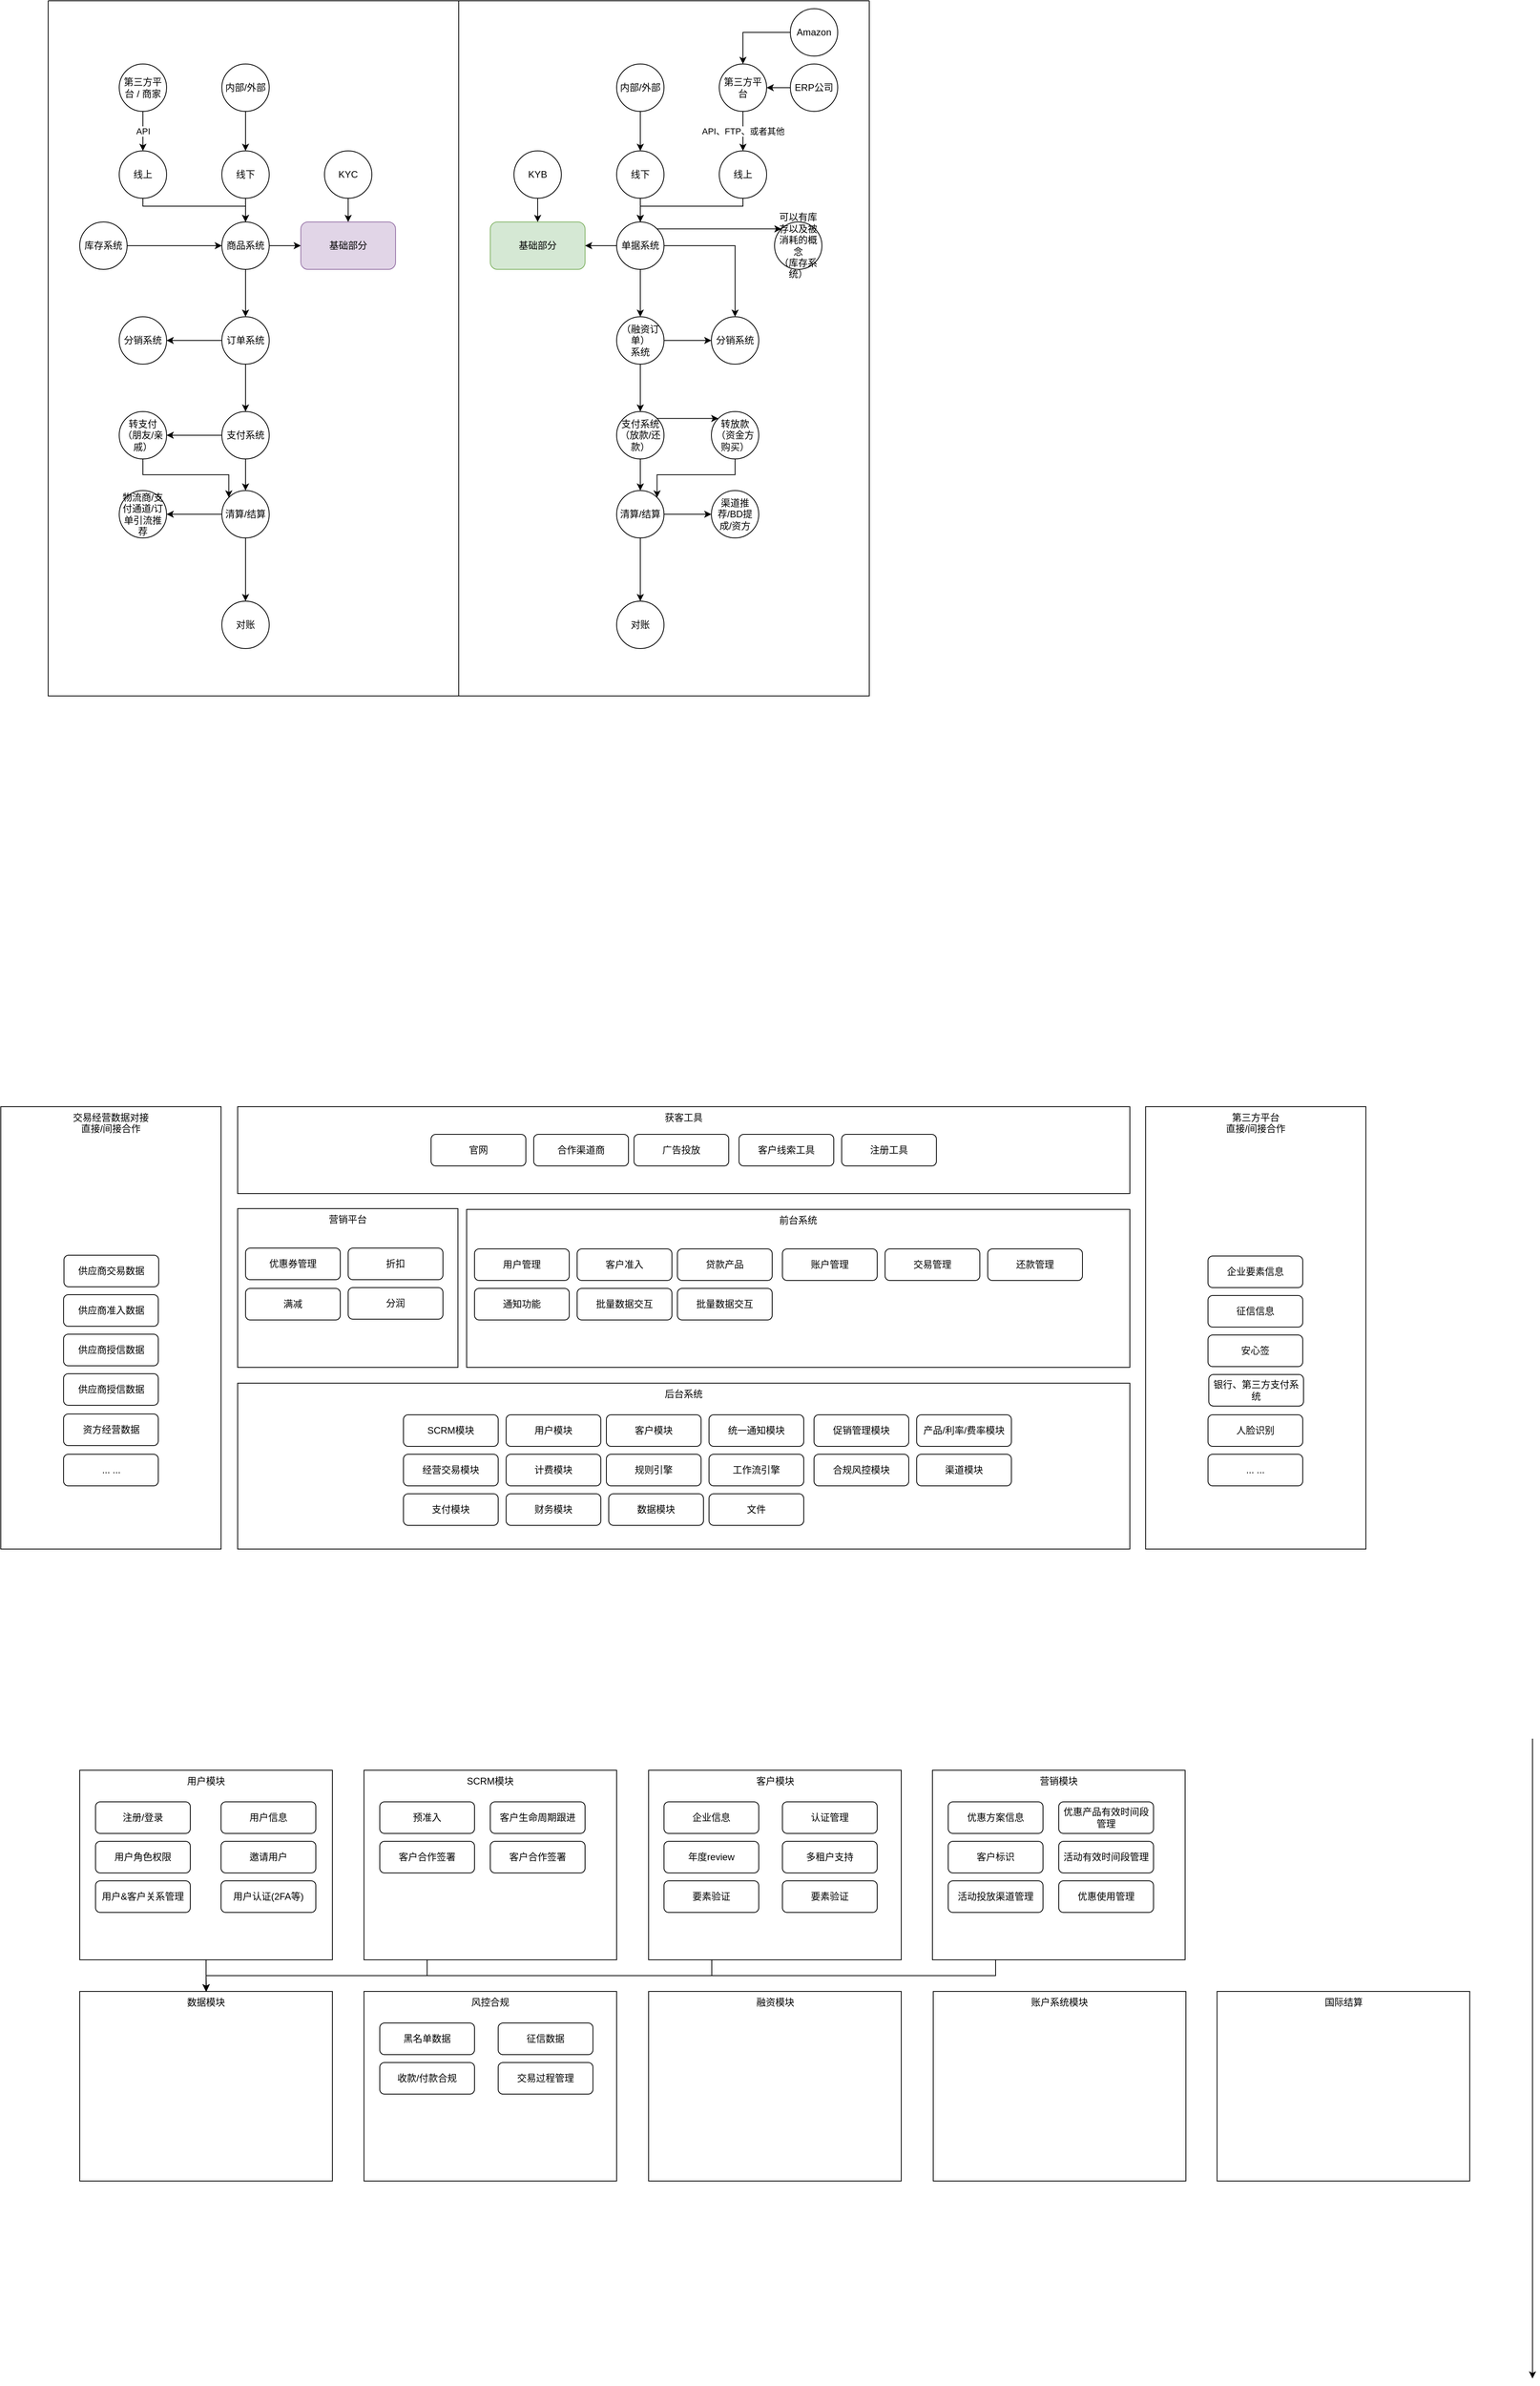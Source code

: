<mxfile version="21.6.2" type="github">
  <diagram name="第 1 页" id="DsP0ySoP5KuVm8gyESEJ">
    <mxGraphModel dx="2154" dy="939" grid="1" gridSize="10" guides="1" tooltips="1" connect="1" arrows="1" fold="1" page="1" pageScale="1" pageWidth="827" pageHeight="1169" math="0" shadow="0">
      <root>
        <mxCell id="0" />
        <mxCell id="1" parent="0" />
        <mxCell id="JTM_hWVtwOP50AUBhIqX-2" value="" style="swimlane;startSize=0;" parent="1" vertex="1">
          <mxGeometry x="160" y="80" width="520" height="880" as="geometry" />
        </mxCell>
        <mxCell id="JTM_hWVtwOP50AUBhIqX-4" value="基础部分" style="rounded=1;whiteSpace=wrap;html=1;fillColor=#e1d5e7;strokeColor=#9673a6;" parent="JTM_hWVtwOP50AUBhIqX-2" vertex="1">
          <mxGeometry x="320" y="280" width="120" height="60" as="geometry" />
        </mxCell>
        <mxCell id="dblVW6kIsXTNqUXVf4vE-62" style="edgeStyle=orthogonalEdgeStyle;rounded=0;orthogonalLoop=1;jettySize=auto;html=1;exitX=0.5;exitY=1;exitDx=0;exitDy=0;entryX=0.5;entryY=0;entryDx=0;entryDy=0;" parent="JTM_hWVtwOP50AUBhIqX-2" source="dblVW6kIsXTNqUXVf4vE-32" target="JTM_hWVtwOP50AUBhIqX-4" edge="1">
          <mxGeometry relative="1" as="geometry" />
        </mxCell>
        <mxCell id="dblVW6kIsXTNqUXVf4vE-32" value="KYC" style="ellipse;whiteSpace=wrap;html=1;aspect=fixed;" parent="JTM_hWVtwOP50AUBhIqX-2" vertex="1">
          <mxGeometry x="350" y="190" width="60" height="60" as="geometry" />
        </mxCell>
        <mxCell id="dblVW6kIsXTNqUXVf4vE-42" style="edgeStyle=orthogonalEdgeStyle;rounded=0;orthogonalLoop=1;jettySize=auto;html=1;exitX=0.5;exitY=1;exitDx=0;exitDy=0;entryX=0.5;entryY=0;entryDx=0;entryDy=0;" parent="JTM_hWVtwOP50AUBhIqX-2" source="dblVW6kIsXTNqUXVf4vE-33" target="dblVW6kIsXTNqUXVf4vE-41" edge="1">
          <mxGeometry relative="1" as="geometry" />
        </mxCell>
        <mxCell id="dblVW6kIsXTNqUXVf4vE-33" value="线下" style="ellipse;whiteSpace=wrap;html=1;aspect=fixed;" parent="JTM_hWVtwOP50AUBhIqX-2" vertex="1">
          <mxGeometry x="220" y="190" width="60" height="60" as="geometry" />
        </mxCell>
        <mxCell id="dblVW6kIsXTNqUXVf4vE-43" style="edgeStyle=orthogonalEdgeStyle;rounded=0;orthogonalLoop=1;jettySize=auto;html=1;exitX=0.5;exitY=1;exitDx=0;exitDy=0;entryX=0.5;entryY=0;entryDx=0;entryDy=0;" parent="JTM_hWVtwOP50AUBhIqX-2" source="dblVW6kIsXTNqUXVf4vE-34" target="dblVW6kIsXTNqUXVf4vE-41" edge="1">
          <mxGeometry relative="1" as="geometry">
            <Array as="points">
              <mxPoint x="120" y="260" />
              <mxPoint x="250" y="260" />
            </Array>
          </mxGeometry>
        </mxCell>
        <mxCell id="dblVW6kIsXTNqUXVf4vE-34" value="线上" style="ellipse;whiteSpace=wrap;html=1;aspect=fixed;" parent="JTM_hWVtwOP50AUBhIqX-2" vertex="1">
          <mxGeometry x="90" y="190" width="60" height="60" as="geometry" />
        </mxCell>
        <mxCell id="dblVW6kIsXTNqUXVf4vE-36" style="edgeStyle=orthogonalEdgeStyle;rounded=0;orthogonalLoop=1;jettySize=auto;html=1;exitX=0.5;exitY=1;exitDx=0;exitDy=0;entryX=0.5;entryY=0;entryDx=0;entryDy=0;" parent="JTM_hWVtwOP50AUBhIqX-2" source="dblVW6kIsXTNqUXVf4vE-35" target="dblVW6kIsXTNqUXVf4vE-33" edge="1">
          <mxGeometry relative="1" as="geometry" />
        </mxCell>
        <mxCell id="dblVW6kIsXTNqUXVf4vE-35" value="内部/外部" style="ellipse;whiteSpace=wrap;html=1;aspect=fixed;" parent="JTM_hWVtwOP50AUBhIqX-2" vertex="1">
          <mxGeometry x="220" y="80" width="60" height="60" as="geometry" />
        </mxCell>
        <mxCell id="dblVW6kIsXTNqUXVf4vE-40" value="API" style="edgeStyle=orthogonalEdgeStyle;rounded=0;orthogonalLoop=1;jettySize=auto;html=1;exitX=0.5;exitY=1;exitDx=0;exitDy=0;entryX=0.5;entryY=0;entryDx=0;entryDy=0;" parent="JTM_hWVtwOP50AUBhIqX-2" source="dblVW6kIsXTNqUXVf4vE-39" target="dblVW6kIsXTNqUXVf4vE-34" edge="1">
          <mxGeometry relative="1" as="geometry" />
        </mxCell>
        <mxCell id="dblVW6kIsXTNqUXVf4vE-39" value="第三方平台 / 商家" style="ellipse;whiteSpace=wrap;html=1;aspect=fixed;" parent="JTM_hWVtwOP50AUBhIqX-2" vertex="1">
          <mxGeometry x="90" y="80" width="60" height="60" as="geometry" />
        </mxCell>
        <mxCell id="dblVW6kIsXTNqUXVf4vE-45" style="edgeStyle=orthogonalEdgeStyle;rounded=0;orthogonalLoop=1;jettySize=auto;html=1;exitX=1;exitY=0.5;exitDx=0;exitDy=0;entryX=0;entryY=0.5;entryDx=0;entryDy=0;" parent="JTM_hWVtwOP50AUBhIqX-2" source="dblVW6kIsXTNqUXVf4vE-41" target="JTM_hWVtwOP50AUBhIqX-4" edge="1">
          <mxGeometry relative="1" as="geometry" />
        </mxCell>
        <mxCell id="dblVW6kIsXTNqUXVf4vE-46" style="edgeStyle=orthogonalEdgeStyle;rounded=0;orthogonalLoop=1;jettySize=auto;html=1;exitX=0.5;exitY=1;exitDx=0;exitDy=0;" parent="JTM_hWVtwOP50AUBhIqX-2" source="dblVW6kIsXTNqUXVf4vE-41" target="dblVW6kIsXTNqUXVf4vE-44" edge="1">
          <mxGeometry relative="1" as="geometry" />
        </mxCell>
        <mxCell id="dblVW6kIsXTNqUXVf4vE-41" value="商品系统" style="ellipse;whiteSpace=wrap;html=1;aspect=fixed;" parent="JTM_hWVtwOP50AUBhIqX-2" vertex="1">
          <mxGeometry x="220" y="280" width="60" height="60" as="geometry" />
        </mxCell>
        <mxCell id="dblVW6kIsXTNqUXVf4vE-50" style="edgeStyle=orthogonalEdgeStyle;rounded=0;orthogonalLoop=1;jettySize=auto;html=1;exitX=0;exitY=0.5;exitDx=0;exitDy=0;entryX=1;entryY=0.5;entryDx=0;entryDy=0;" parent="JTM_hWVtwOP50AUBhIqX-2" source="dblVW6kIsXTNqUXVf4vE-44" target="dblVW6kIsXTNqUXVf4vE-47" edge="1">
          <mxGeometry relative="1" as="geometry" />
        </mxCell>
        <mxCell id="dblVW6kIsXTNqUXVf4vE-54" style="edgeStyle=orthogonalEdgeStyle;rounded=0;orthogonalLoop=1;jettySize=auto;html=1;exitX=0.5;exitY=1;exitDx=0;exitDy=0;entryX=0.5;entryY=0;entryDx=0;entryDy=0;" parent="JTM_hWVtwOP50AUBhIqX-2" source="dblVW6kIsXTNqUXVf4vE-44" target="dblVW6kIsXTNqUXVf4vE-51" edge="1">
          <mxGeometry relative="1" as="geometry" />
        </mxCell>
        <mxCell id="dblVW6kIsXTNqUXVf4vE-44" value="订单系统" style="ellipse;whiteSpace=wrap;html=1;aspect=fixed;" parent="JTM_hWVtwOP50AUBhIqX-2" vertex="1">
          <mxGeometry x="220" y="400" width="60" height="60" as="geometry" />
        </mxCell>
        <mxCell id="dblVW6kIsXTNqUXVf4vE-47" value="分销系统" style="ellipse;whiteSpace=wrap;html=1;aspect=fixed;" parent="JTM_hWVtwOP50AUBhIqX-2" vertex="1">
          <mxGeometry x="90" y="400" width="60" height="60" as="geometry" />
        </mxCell>
        <mxCell id="dblVW6kIsXTNqUXVf4vE-49" style="edgeStyle=orthogonalEdgeStyle;rounded=0;orthogonalLoop=1;jettySize=auto;html=1;exitX=1;exitY=0.5;exitDx=0;exitDy=0;entryX=0;entryY=0.5;entryDx=0;entryDy=0;" parent="JTM_hWVtwOP50AUBhIqX-2" source="dblVW6kIsXTNqUXVf4vE-48" target="dblVW6kIsXTNqUXVf4vE-41" edge="1">
          <mxGeometry relative="1" as="geometry" />
        </mxCell>
        <mxCell id="dblVW6kIsXTNqUXVf4vE-48" value="库存系统" style="ellipse;whiteSpace=wrap;html=1;aspect=fixed;" parent="JTM_hWVtwOP50AUBhIqX-2" vertex="1">
          <mxGeometry x="40" y="280" width="60" height="60" as="geometry" />
        </mxCell>
        <mxCell id="dblVW6kIsXTNqUXVf4vE-53" style="edgeStyle=orthogonalEdgeStyle;rounded=0;orthogonalLoop=1;jettySize=auto;html=1;exitX=0;exitY=0.5;exitDx=0;exitDy=0;entryX=1;entryY=0.5;entryDx=0;entryDy=0;" parent="JTM_hWVtwOP50AUBhIqX-2" source="dblVW6kIsXTNqUXVf4vE-51" target="dblVW6kIsXTNqUXVf4vE-52" edge="1">
          <mxGeometry relative="1" as="geometry" />
        </mxCell>
        <mxCell id="dblVW6kIsXTNqUXVf4vE-57" style="edgeStyle=orthogonalEdgeStyle;rounded=0;orthogonalLoop=1;jettySize=auto;html=1;exitX=0.5;exitY=1;exitDx=0;exitDy=0;" parent="JTM_hWVtwOP50AUBhIqX-2" source="dblVW6kIsXTNqUXVf4vE-51" target="dblVW6kIsXTNqUXVf4vE-55" edge="1">
          <mxGeometry relative="1" as="geometry" />
        </mxCell>
        <mxCell id="dblVW6kIsXTNqUXVf4vE-51" value="支付系统" style="ellipse;whiteSpace=wrap;html=1;aspect=fixed;" parent="JTM_hWVtwOP50AUBhIqX-2" vertex="1">
          <mxGeometry x="220" y="520" width="60" height="60" as="geometry" />
        </mxCell>
        <mxCell id="dblVW6kIsXTNqUXVf4vE-61" style="edgeStyle=orthogonalEdgeStyle;rounded=0;orthogonalLoop=1;jettySize=auto;html=1;exitX=0.5;exitY=1;exitDx=0;exitDy=0;entryX=0;entryY=0;entryDx=0;entryDy=0;" parent="JTM_hWVtwOP50AUBhIqX-2" source="dblVW6kIsXTNqUXVf4vE-52" target="dblVW6kIsXTNqUXVf4vE-55" edge="1">
          <mxGeometry relative="1" as="geometry" />
        </mxCell>
        <mxCell id="dblVW6kIsXTNqUXVf4vE-52" value="转支付（朋友/亲戚）" style="ellipse;whiteSpace=wrap;html=1;aspect=fixed;" parent="JTM_hWVtwOP50AUBhIqX-2" vertex="1">
          <mxGeometry x="90" y="520" width="60" height="60" as="geometry" />
        </mxCell>
        <mxCell id="dblVW6kIsXTNqUXVf4vE-58" style="edgeStyle=orthogonalEdgeStyle;rounded=0;orthogonalLoop=1;jettySize=auto;html=1;exitX=0.5;exitY=1;exitDx=0;exitDy=0;entryX=0.5;entryY=0;entryDx=0;entryDy=0;" parent="JTM_hWVtwOP50AUBhIqX-2" source="dblVW6kIsXTNqUXVf4vE-55" target="dblVW6kIsXTNqUXVf4vE-56" edge="1">
          <mxGeometry relative="1" as="geometry" />
        </mxCell>
        <mxCell id="dblVW6kIsXTNqUXVf4vE-60" style="edgeStyle=orthogonalEdgeStyle;rounded=0;orthogonalLoop=1;jettySize=auto;html=1;exitX=0;exitY=0.5;exitDx=0;exitDy=0;entryX=1;entryY=0.5;entryDx=0;entryDy=0;" parent="JTM_hWVtwOP50AUBhIqX-2" source="dblVW6kIsXTNqUXVf4vE-55" target="dblVW6kIsXTNqUXVf4vE-59" edge="1">
          <mxGeometry relative="1" as="geometry" />
        </mxCell>
        <mxCell id="dblVW6kIsXTNqUXVf4vE-55" value="清算/结算" style="ellipse;whiteSpace=wrap;html=1;aspect=fixed;" parent="JTM_hWVtwOP50AUBhIqX-2" vertex="1">
          <mxGeometry x="220" y="620" width="60" height="60" as="geometry" />
        </mxCell>
        <mxCell id="dblVW6kIsXTNqUXVf4vE-56" value="对账" style="ellipse;whiteSpace=wrap;html=1;aspect=fixed;" parent="JTM_hWVtwOP50AUBhIqX-2" vertex="1">
          <mxGeometry x="220" y="760" width="60" height="60" as="geometry" />
        </mxCell>
        <mxCell id="dblVW6kIsXTNqUXVf4vE-59" value="物流商/支付通道/订单引流推荐" style="ellipse;whiteSpace=wrap;html=1;aspect=fixed;" parent="JTM_hWVtwOP50AUBhIqX-2" vertex="1">
          <mxGeometry x="90" y="620" width="60" height="60" as="geometry" />
        </mxCell>
        <mxCell id="JTM_hWVtwOP50AUBhIqX-3" value="" style="swimlane;startSize=0;" parent="1" vertex="1">
          <mxGeometry x="680" y="80" width="520" height="880" as="geometry" />
        </mxCell>
        <mxCell id="JTM_hWVtwOP50AUBhIqX-5" value="基础部分" style="rounded=1;whiteSpace=wrap;html=1;fillColor=#d5e8d4;strokeColor=#82b366;" parent="JTM_hWVtwOP50AUBhIqX-3" vertex="1">
          <mxGeometry x="40" y="280" width="120" height="60" as="geometry" />
        </mxCell>
        <mxCell id="dblVW6kIsXTNqUXVf4vE-14" style="edgeStyle=orthogonalEdgeStyle;rounded=0;orthogonalLoop=1;jettySize=auto;html=1;exitX=0.5;exitY=1;exitDx=0;exitDy=0;entryX=0.5;entryY=0;entryDx=0;entryDy=0;" parent="JTM_hWVtwOP50AUBhIqX-3" source="JTM_hWVtwOP50AUBhIqX-7" target="JTM_hWVtwOP50AUBhIqX-8" edge="1">
          <mxGeometry relative="1" as="geometry" />
        </mxCell>
        <mxCell id="dblVW6kIsXTNqUXVf4vE-16" style="edgeStyle=orthogonalEdgeStyle;rounded=0;orthogonalLoop=1;jettySize=auto;html=1;exitX=1;exitY=0.5;exitDx=0;exitDy=0;entryX=0.5;entryY=0;entryDx=0;entryDy=0;" parent="JTM_hWVtwOP50AUBhIqX-3" source="JTM_hWVtwOP50AUBhIqX-7" target="dblVW6kIsXTNqUXVf4vE-15" edge="1">
          <mxGeometry relative="1" as="geometry" />
        </mxCell>
        <mxCell id="dblVW6kIsXTNqUXVf4vE-19" style="edgeStyle=orthogonalEdgeStyle;rounded=0;orthogonalLoop=1;jettySize=auto;html=1;exitX=1;exitY=0;exitDx=0;exitDy=0;entryX=0;entryY=0;entryDx=0;entryDy=0;" parent="JTM_hWVtwOP50AUBhIqX-3" source="JTM_hWVtwOP50AUBhIqX-7" target="dblVW6kIsXTNqUXVf4vE-18" edge="1">
          <mxGeometry relative="1" as="geometry" />
        </mxCell>
        <mxCell id="dblVW6kIsXTNqUXVf4vE-38" style="edgeStyle=orthogonalEdgeStyle;rounded=0;orthogonalLoop=1;jettySize=auto;html=1;exitX=0;exitY=0.5;exitDx=0;exitDy=0;entryX=1;entryY=0.5;entryDx=0;entryDy=0;" parent="JTM_hWVtwOP50AUBhIqX-3" source="JTM_hWVtwOP50AUBhIqX-7" target="JTM_hWVtwOP50AUBhIqX-5" edge="1">
          <mxGeometry relative="1" as="geometry" />
        </mxCell>
        <mxCell id="JTM_hWVtwOP50AUBhIqX-7" value="单据系统" style="ellipse;whiteSpace=wrap;html=1;aspect=fixed;" parent="JTM_hWVtwOP50AUBhIqX-3" vertex="1">
          <mxGeometry x="200" y="280" width="60" height="60" as="geometry" />
        </mxCell>
        <mxCell id="dblVW6kIsXTNqUXVf4vE-17" style="edgeStyle=orthogonalEdgeStyle;rounded=0;orthogonalLoop=1;jettySize=auto;html=1;exitX=1;exitY=0.5;exitDx=0;exitDy=0;entryX=0;entryY=0.5;entryDx=0;entryDy=0;" parent="JTM_hWVtwOP50AUBhIqX-3" source="JTM_hWVtwOP50AUBhIqX-8" target="dblVW6kIsXTNqUXVf4vE-15" edge="1">
          <mxGeometry relative="1" as="geometry" />
        </mxCell>
        <mxCell id="dblVW6kIsXTNqUXVf4vE-23" style="edgeStyle=orthogonalEdgeStyle;rounded=0;orthogonalLoop=1;jettySize=auto;html=1;exitX=0.5;exitY=1;exitDx=0;exitDy=0;" parent="JTM_hWVtwOP50AUBhIqX-3" source="JTM_hWVtwOP50AUBhIqX-8" target="dblVW6kIsXTNqUXVf4vE-21" edge="1">
          <mxGeometry relative="1" as="geometry" />
        </mxCell>
        <mxCell id="JTM_hWVtwOP50AUBhIqX-8" value="（融资订单）&lt;br&gt;系统" style="ellipse;whiteSpace=wrap;html=1;aspect=fixed;" parent="JTM_hWVtwOP50AUBhIqX-3" vertex="1">
          <mxGeometry x="200" y="400" width="60" height="60" as="geometry" />
        </mxCell>
        <mxCell id="dblVW6kIsXTNqUXVf4vE-5" style="edgeStyle=orthogonalEdgeStyle;rounded=0;orthogonalLoop=1;jettySize=auto;html=1;exitX=0.5;exitY=1;exitDx=0;exitDy=0;entryX=0.5;entryY=0;entryDx=0;entryDy=0;" parent="JTM_hWVtwOP50AUBhIqX-3" source="dblVW6kIsXTNqUXVf4vE-1" target="JTM_hWVtwOP50AUBhIqX-7" edge="1">
          <mxGeometry relative="1" as="geometry" />
        </mxCell>
        <mxCell id="dblVW6kIsXTNqUXVf4vE-1" value="线下" style="ellipse;whiteSpace=wrap;html=1;aspect=fixed;" parent="JTM_hWVtwOP50AUBhIqX-3" vertex="1">
          <mxGeometry x="200" y="190" width="60" height="60" as="geometry" />
        </mxCell>
        <mxCell id="dblVW6kIsXTNqUXVf4vE-4" style="edgeStyle=orthogonalEdgeStyle;rounded=0;orthogonalLoop=1;jettySize=auto;html=1;exitX=0.5;exitY=1;exitDx=0;exitDy=0;" parent="JTM_hWVtwOP50AUBhIqX-3" source="dblVW6kIsXTNqUXVf4vE-2" target="dblVW6kIsXTNqUXVf4vE-1" edge="1">
          <mxGeometry relative="1" as="geometry" />
        </mxCell>
        <mxCell id="dblVW6kIsXTNqUXVf4vE-2" value="内部/外部" style="ellipse;whiteSpace=wrap;html=1;aspect=fixed;" parent="JTM_hWVtwOP50AUBhIqX-3" vertex="1">
          <mxGeometry x="200" y="80" width="60" height="60" as="geometry" />
        </mxCell>
        <mxCell id="dblVW6kIsXTNqUXVf4vE-6" style="edgeStyle=orthogonalEdgeStyle;rounded=0;orthogonalLoop=1;jettySize=auto;html=1;exitX=0.5;exitY=1;exitDx=0;exitDy=0;entryX=0.5;entryY=0;entryDx=0;entryDy=0;" parent="JTM_hWVtwOP50AUBhIqX-3" source="dblVW6kIsXTNqUXVf4vE-3" target="JTM_hWVtwOP50AUBhIqX-7" edge="1">
          <mxGeometry relative="1" as="geometry">
            <Array as="points">
              <mxPoint x="360" y="260" />
              <mxPoint x="230" y="260" />
            </Array>
          </mxGeometry>
        </mxCell>
        <mxCell id="dblVW6kIsXTNqUXVf4vE-3" value="线上" style="ellipse;whiteSpace=wrap;html=1;aspect=fixed;" parent="JTM_hWVtwOP50AUBhIqX-3" vertex="1">
          <mxGeometry x="330" y="190" width="60" height="60" as="geometry" />
        </mxCell>
        <mxCell id="dblVW6kIsXTNqUXVf4vE-8" value="API、FTP、或者其他" style="edgeStyle=orthogonalEdgeStyle;rounded=0;orthogonalLoop=1;jettySize=auto;html=1;exitX=0.5;exitY=1;exitDx=0;exitDy=0;entryX=0.5;entryY=0;entryDx=0;entryDy=0;" parent="JTM_hWVtwOP50AUBhIqX-3" source="dblVW6kIsXTNqUXVf4vE-7" target="dblVW6kIsXTNqUXVf4vE-3" edge="1">
          <mxGeometry relative="1" as="geometry" />
        </mxCell>
        <mxCell id="dblVW6kIsXTNqUXVf4vE-7" value="第三方平台" style="ellipse;whiteSpace=wrap;html=1;aspect=fixed;" parent="JTM_hWVtwOP50AUBhIqX-3" vertex="1">
          <mxGeometry x="330" y="80" width="60" height="60" as="geometry" />
        </mxCell>
        <mxCell id="dblVW6kIsXTNqUXVf4vE-11" style="edgeStyle=orthogonalEdgeStyle;rounded=0;orthogonalLoop=1;jettySize=auto;html=1;exitX=0;exitY=0.5;exitDx=0;exitDy=0;" parent="JTM_hWVtwOP50AUBhIqX-3" source="dblVW6kIsXTNqUXVf4vE-9" target="dblVW6kIsXTNqUXVf4vE-7" edge="1">
          <mxGeometry relative="1" as="geometry" />
        </mxCell>
        <mxCell id="dblVW6kIsXTNqUXVf4vE-9" value="Amazon" style="ellipse;whiteSpace=wrap;html=1;aspect=fixed;" parent="JTM_hWVtwOP50AUBhIqX-3" vertex="1">
          <mxGeometry x="420" y="10" width="60" height="60" as="geometry" />
        </mxCell>
        <mxCell id="dblVW6kIsXTNqUXVf4vE-12" style="edgeStyle=orthogonalEdgeStyle;rounded=0;orthogonalLoop=1;jettySize=auto;html=1;exitX=0;exitY=0.5;exitDx=0;exitDy=0;entryX=1;entryY=0.5;entryDx=0;entryDy=0;" parent="JTM_hWVtwOP50AUBhIqX-3" source="dblVW6kIsXTNqUXVf4vE-10" target="dblVW6kIsXTNqUXVf4vE-7" edge="1">
          <mxGeometry relative="1" as="geometry" />
        </mxCell>
        <mxCell id="dblVW6kIsXTNqUXVf4vE-10" value="ERP公司" style="ellipse;whiteSpace=wrap;html=1;aspect=fixed;" parent="JTM_hWVtwOP50AUBhIqX-3" vertex="1">
          <mxGeometry x="420" y="80" width="60" height="60" as="geometry" />
        </mxCell>
        <mxCell id="dblVW6kIsXTNqUXVf4vE-15" value="分销系统" style="ellipse;whiteSpace=wrap;html=1;aspect=fixed;" parent="JTM_hWVtwOP50AUBhIqX-3" vertex="1">
          <mxGeometry x="320" y="400" width="60" height="60" as="geometry" />
        </mxCell>
        <mxCell id="dblVW6kIsXTNqUXVf4vE-18" value="可以有库存以及被消耗的概念&lt;br&gt;（库存系统）" style="ellipse;whiteSpace=wrap;html=1;aspect=fixed;" parent="JTM_hWVtwOP50AUBhIqX-3" vertex="1">
          <mxGeometry x="400" y="280" width="60" height="60" as="geometry" />
        </mxCell>
        <mxCell id="dblVW6kIsXTNqUXVf4vE-37" style="edgeStyle=orthogonalEdgeStyle;rounded=0;orthogonalLoop=1;jettySize=auto;html=1;exitX=0.5;exitY=1;exitDx=0;exitDy=0;entryX=0.5;entryY=0;entryDx=0;entryDy=0;" parent="JTM_hWVtwOP50AUBhIqX-3" source="dblVW6kIsXTNqUXVf4vE-20" target="JTM_hWVtwOP50AUBhIqX-5" edge="1">
          <mxGeometry relative="1" as="geometry" />
        </mxCell>
        <mxCell id="dblVW6kIsXTNqUXVf4vE-20" value="KYB" style="ellipse;whiteSpace=wrap;html=1;aspect=fixed;" parent="JTM_hWVtwOP50AUBhIqX-3" vertex="1">
          <mxGeometry x="70" y="190" width="60" height="60" as="geometry" />
        </mxCell>
        <mxCell id="dblVW6kIsXTNqUXVf4vE-25" style="edgeStyle=orthogonalEdgeStyle;rounded=0;orthogonalLoop=1;jettySize=auto;html=1;exitX=0.5;exitY=1;exitDx=0;exitDy=0;" parent="JTM_hWVtwOP50AUBhIqX-3" source="dblVW6kIsXTNqUXVf4vE-21" target="dblVW6kIsXTNqUXVf4vE-24" edge="1">
          <mxGeometry relative="1" as="geometry" />
        </mxCell>
        <mxCell id="dblVW6kIsXTNqUXVf4vE-30" style="edgeStyle=orthogonalEdgeStyle;rounded=0;orthogonalLoop=1;jettySize=auto;html=1;exitX=1;exitY=0;exitDx=0;exitDy=0;entryX=0;entryY=0;entryDx=0;entryDy=0;" parent="JTM_hWVtwOP50AUBhIqX-3" source="dblVW6kIsXTNqUXVf4vE-21" target="dblVW6kIsXTNqUXVf4vE-22" edge="1">
          <mxGeometry relative="1" as="geometry" />
        </mxCell>
        <mxCell id="dblVW6kIsXTNqUXVf4vE-21" value="支付系统（放款/还款）" style="ellipse;whiteSpace=wrap;html=1;aspect=fixed;" parent="JTM_hWVtwOP50AUBhIqX-3" vertex="1">
          <mxGeometry x="200" y="520" width="60" height="60" as="geometry" />
        </mxCell>
        <mxCell id="dblVW6kIsXTNqUXVf4vE-31" style="edgeStyle=orthogonalEdgeStyle;rounded=0;orthogonalLoop=1;jettySize=auto;html=1;exitX=0.5;exitY=1;exitDx=0;exitDy=0;entryX=1;entryY=0;entryDx=0;entryDy=0;" parent="JTM_hWVtwOP50AUBhIqX-3" source="dblVW6kIsXTNqUXVf4vE-22" target="dblVW6kIsXTNqUXVf4vE-24" edge="1">
          <mxGeometry relative="1" as="geometry" />
        </mxCell>
        <mxCell id="dblVW6kIsXTNqUXVf4vE-22" value="转放款&lt;br&gt;（资金方购买）" style="ellipse;whiteSpace=wrap;html=1;aspect=fixed;" parent="JTM_hWVtwOP50AUBhIqX-3" vertex="1">
          <mxGeometry x="320" y="520" width="60" height="60" as="geometry" />
        </mxCell>
        <mxCell id="dblVW6kIsXTNqUXVf4vE-27" style="edgeStyle=orthogonalEdgeStyle;rounded=0;orthogonalLoop=1;jettySize=auto;html=1;exitX=1;exitY=0.5;exitDx=0;exitDy=0;entryX=0;entryY=0.5;entryDx=0;entryDy=0;" parent="JTM_hWVtwOP50AUBhIqX-3" source="dblVW6kIsXTNqUXVf4vE-24" target="dblVW6kIsXTNqUXVf4vE-26" edge="1">
          <mxGeometry relative="1" as="geometry" />
        </mxCell>
        <mxCell id="dblVW6kIsXTNqUXVf4vE-24" value="清算/结算" style="ellipse;whiteSpace=wrap;html=1;aspect=fixed;" parent="JTM_hWVtwOP50AUBhIqX-3" vertex="1">
          <mxGeometry x="200" y="620" width="60" height="60" as="geometry" />
        </mxCell>
        <mxCell id="dblVW6kIsXTNqUXVf4vE-26" value="渠道推荐/BD提成/资方" style="ellipse;whiteSpace=wrap;html=1;aspect=fixed;" parent="JTM_hWVtwOP50AUBhIqX-3" vertex="1">
          <mxGeometry x="320" y="620" width="60" height="60" as="geometry" />
        </mxCell>
        <mxCell id="dblVW6kIsXTNqUXVf4vE-28" value="对账" style="ellipse;whiteSpace=wrap;html=1;aspect=fixed;" parent="JTM_hWVtwOP50AUBhIqX-3" vertex="1">
          <mxGeometry x="200" y="760" width="60" height="60" as="geometry" />
        </mxCell>
        <mxCell id="dblVW6kIsXTNqUXVf4vE-29" style="edgeStyle=orthogonalEdgeStyle;rounded=0;orthogonalLoop=1;jettySize=auto;html=1;exitX=0.5;exitY=1;exitDx=0;exitDy=0;" parent="JTM_hWVtwOP50AUBhIqX-3" source="dblVW6kIsXTNqUXVf4vE-24" target="dblVW6kIsXTNqUXVf4vE-28" edge="1">
          <mxGeometry relative="1" as="geometry" />
        </mxCell>
        <mxCell id="Zc82YdljWbSj6C0rq8SS-1" value="前台系统" style="rounded=0;whiteSpace=wrap;html=1;horizontal=1;verticalAlign=top;" vertex="1" parent="1">
          <mxGeometry x="690" y="1610" width="840" height="200" as="geometry" />
        </mxCell>
        <mxCell id="Zc82YdljWbSj6C0rq8SS-3" value="后台系统" style="rounded=0;whiteSpace=wrap;html=1;verticalAlign=top;" vertex="1" parent="1">
          <mxGeometry x="400" y="1830" width="1130" height="210" as="geometry" />
        </mxCell>
        <mxCell id="Zc82YdljWbSj6C0rq8SS-4" value="第三方平台&lt;br&gt;直接/间接合作" style="rounded=0;whiteSpace=wrap;html=1;verticalAlign=top;" vertex="1" parent="1">
          <mxGeometry x="1550" y="1480" width="279" height="560" as="geometry" />
        </mxCell>
        <mxCell id="Zc82YdljWbSj6C0rq8SS-15" value="贷款产品" style="rounded=1;whiteSpace=wrap;html=1;" vertex="1" parent="1">
          <mxGeometry x="957" y="1660" width="120" height="40" as="geometry" />
        </mxCell>
        <mxCell id="Zc82YdljWbSj6C0rq8SS-16" value="账户管理" style="rounded=1;whiteSpace=wrap;html=1;" vertex="1" parent="1">
          <mxGeometry x="1090" y="1660" width="120" height="40" as="geometry" />
        </mxCell>
        <mxCell id="Zc82YdljWbSj6C0rq8SS-17" value="客户准入" style="rounded=1;whiteSpace=wrap;html=1;" vertex="1" parent="1">
          <mxGeometry x="830" y="1660" width="120" height="40" as="geometry" />
        </mxCell>
        <mxCell id="Zc82YdljWbSj6C0rq8SS-18" value="通知功能" style="rounded=1;whiteSpace=wrap;html=1;" vertex="1" parent="1">
          <mxGeometry x="700" y="1710" width="120" height="40" as="geometry" />
        </mxCell>
        <mxCell id="Zc82YdljWbSj6C0rq8SS-19" value="还款管理" style="rounded=1;whiteSpace=wrap;html=1;" vertex="1" parent="1">
          <mxGeometry x="1350" y="1660" width="120" height="40" as="geometry" />
        </mxCell>
        <mxCell id="Zc82YdljWbSj6C0rq8SS-20" value="企业要素信息" style="rounded=1;whiteSpace=wrap;html=1;" vertex="1" parent="1">
          <mxGeometry x="1629" y="1669" width="120" height="40" as="geometry" />
        </mxCell>
        <mxCell id="Zc82YdljWbSj6C0rq8SS-21" value="征信信息" style="rounded=1;whiteSpace=wrap;html=1;" vertex="1" parent="1">
          <mxGeometry x="1629" y="1719" width="120" height="40" as="geometry" />
        </mxCell>
        <mxCell id="Zc82YdljWbSj6C0rq8SS-24" value="安心签" style="rounded=1;whiteSpace=wrap;html=1;" vertex="1" parent="1">
          <mxGeometry x="1629" y="1769" width="120" height="40" as="geometry" />
        </mxCell>
        <mxCell id="Zc82YdljWbSj6C0rq8SS-25" value="银行、第三方支付系统" style="rounded=1;whiteSpace=wrap;html=1;" vertex="1" parent="1">
          <mxGeometry x="1630" y="1819" width="120" height="40" as="geometry" />
        </mxCell>
        <mxCell id="Zc82YdljWbSj6C0rq8SS-26" value="交易管理" style="rounded=1;whiteSpace=wrap;html=1;" vertex="1" parent="1">
          <mxGeometry x="1220" y="1660" width="120" height="40" as="geometry" />
        </mxCell>
        <mxCell id="Zc82YdljWbSj6C0rq8SS-28" value="用户管理" style="rounded=1;whiteSpace=wrap;html=1;" vertex="1" parent="1">
          <mxGeometry x="700" y="1660" width="120" height="40" as="geometry" />
        </mxCell>
        <mxCell id="Zc82YdljWbSj6C0rq8SS-29" value="批量数据交互" style="rounded=1;whiteSpace=wrap;html=1;" vertex="1" parent="1">
          <mxGeometry x="830" y="1710" width="120" height="40" as="geometry" />
        </mxCell>
        <mxCell id="Zc82YdljWbSj6C0rq8SS-30" value="批量数据交互" style="rounded=1;whiteSpace=wrap;html=1;" vertex="1" parent="1">
          <mxGeometry x="957" y="1710" width="120" height="40" as="geometry" />
        </mxCell>
        <mxCell id="Zc82YdljWbSj6C0rq8SS-31" value="营销平台" style="rounded=0;whiteSpace=wrap;html=1;verticalAlign=top;" vertex="1" parent="1">
          <mxGeometry x="400" y="1609" width="279" height="201" as="geometry" />
        </mxCell>
        <mxCell id="Zc82YdljWbSj6C0rq8SS-33" value="统一通知模块" style="rounded=1;whiteSpace=wrap;html=1;" vertex="1" parent="1">
          <mxGeometry x="997" y="1870" width="120" height="40" as="geometry" />
        </mxCell>
        <mxCell id="Zc82YdljWbSj6C0rq8SS-34" value="经营交易模块" style="rounded=1;whiteSpace=wrap;html=1;" vertex="1" parent="1">
          <mxGeometry x="610" y="1920" width="120" height="40" as="geometry" />
        </mxCell>
        <mxCell id="Zc82YdljWbSj6C0rq8SS-35" value="客户模块" style="rounded=1;whiteSpace=wrap;html=1;" vertex="1" parent="1">
          <mxGeometry x="867" y="1870" width="120" height="40" as="geometry" />
        </mxCell>
        <mxCell id="Zc82YdljWbSj6C0rq8SS-36" value="规则引擎" style="rounded=1;whiteSpace=wrap;html=1;" vertex="1" parent="1">
          <mxGeometry x="867" y="1920" width="120" height="40" as="geometry" />
        </mxCell>
        <mxCell id="Zc82YdljWbSj6C0rq8SS-37" value="计费模块" style="rounded=1;whiteSpace=wrap;html=1;" vertex="1" parent="1">
          <mxGeometry x="740" y="1920" width="120" height="40" as="geometry" />
        </mxCell>
        <mxCell id="Zc82YdljWbSj6C0rq8SS-38" value="产品/利率/费率模块" style="rounded=1;whiteSpace=wrap;html=1;" vertex="1" parent="1">
          <mxGeometry x="1260" y="1870" width="120" height="40" as="geometry" />
        </mxCell>
        <mxCell id="Zc82YdljWbSj6C0rq8SS-39" value="用户模块" style="rounded=1;whiteSpace=wrap;html=1;" vertex="1" parent="1">
          <mxGeometry x="740" y="1870" width="120" height="40" as="geometry" />
        </mxCell>
        <mxCell id="Zc82YdljWbSj6C0rq8SS-40" value="工作流引擎" style="rounded=1;whiteSpace=wrap;html=1;" vertex="1" parent="1">
          <mxGeometry x="997" y="1920" width="120" height="40" as="geometry" />
        </mxCell>
        <mxCell id="Zc82YdljWbSj6C0rq8SS-41" value="合规风控模块" style="rounded=1;whiteSpace=wrap;html=1;" vertex="1" parent="1">
          <mxGeometry x="1130" y="1920" width="120" height="40" as="geometry" />
        </mxCell>
        <mxCell id="Zc82YdljWbSj6C0rq8SS-42" value="促销管理模块" style="rounded=1;whiteSpace=wrap;html=1;" vertex="1" parent="1">
          <mxGeometry x="1130" y="1870" width="120" height="40" as="geometry" />
        </mxCell>
        <mxCell id="Zc82YdljWbSj6C0rq8SS-43" value="渠道模块" style="rounded=1;whiteSpace=wrap;html=1;" vertex="1" parent="1">
          <mxGeometry x="1260" y="1920" width="120" height="40" as="geometry" />
        </mxCell>
        <mxCell id="Zc82YdljWbSj6C0rq8SS-44" value="财务模块" style="rounded=1;whiteSpace=wrap;html=1;" vertex="1" parent="1">
          <mxGeometry x="740" y="1970" width="120" height="40" as="geometry" />
        </mxCell>
        <mxCell id="Zc82YdljWbSj6C0rq8SS-45" value="支付模块" style="rounded=1;whiteSpace=wrap;html=1;" vertex="1" parent="1">
          <mxGeometry x="610" y="1970" width="120" height="40" as="geometry" />
        </mxCell>
        <mxCell id="Zc82YdljWbSj6C0rq8SS-47" value="优惠券管理" style="rounded=1;whiteSpace=wrap;html=1;" vertex="1" parent="1">
          <mxGeometry x="410" y="1659" width="120" height="40" as="geometry" />
        </mxCell>
        <mxCell id="Zc82YdljWbSj6C0rq8SS-48" value="获客工具" style="rounded=0;whiteSpace=wrap;html=1;horizontal=1;verticalAlign=top;" vertex="1" parent="1">
          <mxGeometry x="400" y="1480" width="1130" height="110" as="geometry" />
        </mxCell>
        <mxCell id="Zc82YdljWbSj6C0rq8SS-49" value="广告投放" style="rounded=1;whiteSpace=wrap;html=1;" vertex="1" parent="1">
          <mxGeometry x="902" y="1515" width="120" height="40" as="geometry" />
        </mxCell>
        <mxCell id="Zc82YdljWbSj6C0rq8SS-50" value="客户线索工具" style="rounded=1;whiteSpace=wrap;html=1;" vertex="1" parent="1">
          <mxGeometry x="1035" y="1515" width="120" height="40" as="geometry" />
        </mxCell>
        <mxCell id="Zc82YdljWbSj6C0rq8SS-51" value="合作渠道商" style="rounded=1;whiteSpace=wrap;html=1;" vertex="1" parent="1">
          <mxGeometry x="775" y="1515" width="120" height="40" as="geometry" />
        </mxCell>
        <mxCell id="Zc82YdljWbSj6C0rq8SS-55" value="官网" style="rounded=1;whiteSpace=wrap;html=1;" vertex="1" parent="1">
          <mxGeometry x="645" y="1515" width="120" height="40" as="geometry" />
        </mxCell>
        <mxCell id="Zc82YdljWbSj6C0rq8SS-58" value="注册工具" style="rounded=1;whiteSpace=wrap;html=1;" vertex="1" parent="1">
          <mxGeometry x="1165" y="1515" width="120" height="40" as="geometry" />
        </mxCell>
        <mxCell id="Zc82YdljWbSj6C0rq8SS-59" value="SCRM模块" style="rounded=1;whiteSpace=wrap;html=1;" vertex="1" parent="1">
          <mxGeometry x="610" y="1870" width="120" height="40" as="geometry" />
        </mxCell>
        <mxCell id="Zc82YdljWbSj6C0rq8SS-60" value="折扣" style="rounded=1;whiteSpace=wrap;html=1;" vertex="1" parent="1">
          <mxGeometry x="540" y="1659" width="120" height="40" as="geometry" />
        </mxCell>
        <mxCell id="Zc82YdljWbSj6C0rq8SS-61" value="满减" style="rounded=1;whiteSpace=wrap;html=1;" vertex="1" parent="1">
          <mxGeometry x="410" y="1710" width="120" height="40" as="geometry" />
        </mxCell>
        <mxCell id="Zc82YdljWbSj6C0rq8SS-68" value="数据模块" style="rounded=1;whiteSpace=wrap;html=1;" vertex="1" parent="1">
          <mxGeometry x="870" y="1970" width="120" height="40" as="geometry" />
        </mxCell>
        <mxCell id="Zc82YdljWbSj6C0rq8SS-69" value="分润" style="rounded=1;whiteSpace=wrap;html=1;" vertex="1" parent="1">
          <mxGeometry x="540" y="1709" width="120" height="40" as="geometry" />
        </mxCell>
        <mxCell id="Zc82YdljWbSj6C0rq8SS-70" value="人脸识别" style="rounded=1;whiteSpace=wrap;html=1;" vertex="1" parent="1">
          <mxGeometry x="1629" y="1870" width="120" height="40" as="geometry" />
        </mxCell>
        <mxCell id="Zc82YdljWbSj6C0rq8SS-71" value="... ..." style="rounded=1;whiteSpace=wrap;html=1;" vertex="1" parent="1">
          <mxGeometry x="1629" y="1920" width="120" height="40" as="geometry" />
        </mxCell>
        <mxCell id="Zc82YdljWbSj6C0rq8SS-72" value="文件" style="rounded=1;whiteSpace=wrap;html=1;" vertex="1" parent="1">
          <mxGeometry x="997" y="1970" width="120" height="40" as="geometry" />
        </mxCell>
        <mxCell id="Zc82YdljWbSj6C0rq8SS-73" value="交易经营数据对接&lt;br&gt;直接/间接合作" style="rounded=0;whiteSpace=wrap;html=1;verticalAlign=top;" vertex="1" parent="1">
          <mxGeometry x="100" y="1480" width="279" height="560" as="geometry" />
        </mxCell>
        <mxCell id="Zc82YdljWbSj6C0rq8SS-74" value="供应商交易数据" style="rounded=1;whiteSpace=wrap;html=1;" vertex="1" parent="1">
          <mxGeometry x="180" y="1668" width="120" height="40" as="geometry" />
        </mxCell>
        <mxCell id="Zc82YdljWbSj6C0rq8SS-75" value="供应商准入数据" style="rounded=1;whiteSpace=wrap;html=1;" vertex="1" parent="1">
          <mxGeometry x="179.5" y="1718" width="120" height="40" as="geometry" />
        </mxCell>
        <mxCell id="Zc82YdljWbSj6C0rq8SS-76" value="供应商授信数据" style="rounded=1;whiteSpace=wrap;html=1;" vertex="1" parent="1">
          <mxGeometry x="179.5" y="1768" width="120" height="40" as="geometry" />
        </mxCell>
        <mxCell id="Zc82YdljWbSj6C0rq8SS-77" value="供应商授信数据" style="rounded=1;whiteSpace=wrap;html=1;" vertex="1" parent="1">
          <mxGeometry x="179.5" y="1818" width="120" height="40" as="geometry" />
        </mxCell>
        <mxCell id="Zc82YdljWbSj6C0rq8SS-78" value="资方经营数据" style="rounded=1;whiteSpace=wrap;html=1;" vertex="1" parent="1">
          <mxGeometry x="179.5" y="1869" width="120" height="40" as="geometry" />
        </mxCell>
        <mxCell id="Zc82YdljWbSj6C0rq8SS-80" value="... ..." style="rounded=1;whiteSpace=wrap;html=1;" vertex="1" parent="1">
          <mxGeometry x="179.5" y="1920" width="120" height="40" as="geometry" />
        </mxCell>
        <mxCell id="Zc82YdljWbSj6C0rq8SS-81" value="数据模块" style="rounded=0;whiteSpace=wrap;html=1;verticalAlign=top;" vertex="1" parent="1">
          <mxGeometry x="200" y="2600" width="320" height="240" as="geometry" />
        </mxCell>
        <mxCell id="Zc82YdljWbSj6C0rq8SS-82" value="融资模块" style="rounded=0;whiteSpace=wrap;html=1;verticalAlign=top;" vertex="1" parent="1">
          <mxGeometry x="920.5" y="2600" width="320" height="240" as="geometry" />
        </mxCell>
        <mxCell id="Zc82YdljWbSj6C0rq8SS-83" value="账户系统模块" style="rounded=0;whiteSpace=wrap;html=1;verticalAlign=top;" vertex="1" parent="1">
          <mxGeometry x="1281" y="2600" width="320" height="240" as="geometry" />
        </mxCell>
        <mxCell id="Zc82YdljWbSj6C0rq8SS-84" value="国际结算" style="rounded=0;whiteSpace=wrap;html=1;verticalAlign=top;" vertex="1" parent="1">
          <mxGeometry x="1640.5" y="2600" width="320" height="240" as="geometry" />
        </mxCell>
        <mxCell id="Zc82YdljWbSj6C0rq8SS-124" style="edgeStyle=orthogonalEdgeStyle;rounded=0;orthogonalLoop=1;jettySize=auto;html=1;exitX=0.5;exitY=1;exitDx=0;exitDy=0;" edge="1" parent="1" source="Zc82YdljWbSj6C0rq8SS-86">
          <mxGeometry relative="1" as="geometry">
            <mxPoint x="360.444" y="2600" as="targetPoint" />
          </mxGeometry>
        </mxCell>
        <mxCell id="Zc82YdljWbSj6C0rq8SS-86" value="用户模块" style="rounded=0;whiteSpace=wrap;html=1;verticalAlign=top;" vertex="1" parent="1">
          <mxGeometry x="200" y="2320" width="320" height="240" as="geometry" />
        </mxCell>
        <mxCell id="Zc82YdljWbSj6C0rq8SS-122" style="edgeStyle=orthogonalEdgeStyle;rounded=0;orthogonalLoop=1;jettySize=auto;html=1;exitX=0.25;exitY=1;exitDx=0;exitDy=0;" edge="1" parent="1" source="Zc82YdljWbSj6C0rq8SS-87" target="Zc82YdljWbSj6C0rq8SS-81">
          <mxGeometry relative="1" as="geometry" />
        </mxCell>
        <mxCell id="Zc82YdljWbSj6C0rq8SS-87" value="SCRM模块" style="rounded=0;whiteSpace=wrap;html=1;verticalAlign=top;" vertex="1" parent="1">
          <mxGeometry x="560" y="2320" width="320" height="240" as="geometry" />
        </mxCell>
        <mxCell id="Zc82YdljWbSj6C0rq8SS-123" style="edgeStyle=orthogonalEdgeStyle;rounded=0;orthogonalLoop=1;jettySize=auto;html=1;exitX=0.25;exitY=1;exitDx=0;exitDy=0;" edge="1" parent="1" source="Zc82YdljWbSj6C0rq8SS-88" target="Zc82YdljWbSj6C0rq8SS-81">
          <mxGeometry relative="1" as="geometry" />
        </mxCell>
        <mxCell id="Zc82YdljWbSj6C0rq8SS-88" value="客户模块" style="rounded=0;whiteSpace=wrap;html=1;verticalAlign=top;" vertex="1" parent="1">
          <mxGeometry x="920.5" y="2320" width="320" height="240" as="geometry" />
        </mxCell>
        <mxCell id="Zc82YdljWbSj6C0rq8SS-125" style="edgeStyle=orthogonalEdgeStyle;rounded=0;orthogonalLoop=1;jettySize=auto;html=1;exitX=0.25;exitY=1;exitDx=0;exitDy=0;entryX=0.5;entryY=0;entryDx=0;entryDy=0;" edge="1" parent="1" source="Zc82YdljWbSj6C0rq8SS-89" target="Zc82YdljWbSj6C0rq8SS-81">
          <mxGeometry relative="1" as="geometry" />
        </mxCell>
        <mxCell id="Zc82YdljWbSj6C0rq8SS-89" value="营销模块" style="rounded=0;whiteSpace=wrap;html=1;verticalAlign=top;" vertex="1" parent="1">
          <mxGeometry x="1280" y="2320" width="320" height="240" as="geometry" />
        </mxCell>
        <mxCell id="Zc82YdljWbSj6C0rq8SS-91" value="" style="endArrow=classic;html=1;rounded=0;" edge="1" parent="1">
          <mxGeometry width="50" height="50" relative="1" as="geometry">
            <mxPoint x="2040" y="2280" as="sourcePoint" />
            <mxPoint x="2040" y="3090" as="targetPoint" />
          </mxGeometry>
        </mxCell>
        <mxCell id="Zc82YdljWbSj6C0rq8SS-92" value="注册/登录" style="rounded=1;whiteSpace=wrap;html=1;" vertex="1" parent="1">
          <mxGeometry x="220" y="2360" width="120" height="40" as="geometry" />
        </mxCell>
        <mxCell id="Zc82YdljWbSj6C0rq8SS-93" value="用户信息" style="rounded=1;whiteSpace=wrap;html=1;" vertex="1" parent="1">
          <mxGeometry x="379" y="2360" width="120" height="40" as="geometry" />
        </mxCell>
        <mxCell id="Zc82YdljWbSj6C0rq8SS-94" value="用户角色权限" style="rounded=1;whiteSpace=wrap;html=1;" vertex="1" parent="1">
          <mxGeometry x="220" y="2410" width="120" height="40" as="geometry" />
        </mxCell>
        <mxCell id="Zc82YdljWbSj6C0rq8SS-95" value="邀请用户" style="rounded=1;whiteSpace=wrap;html=1;" vertex="1" parent="1">
          <mxGeometry x="379" y="2410" width="120" height="40" as="geometry" />
        </mxCell>
        <mxCell id="Zc82YdljWbSj6C0rq8SS-96" value="用户&amp;amp;客户关系管理" style="rounded=1;whiteSpace=wrap;html=1;" vertex="1" parent="1">
          <mxGeometry x="220" y="2460" width="120" height="40" as="geometry" />
        </mxCell>
        <mxCell id="Zc82YdljWbSj6C0rq8SS-98" value="用户认证(2FA等)" style="rounded=1;whiteSpace=wrap;html=1;" vertex="1" parent="1">
          <mxGeometry x="379" y="2460" width="120" height="40" as="geometry" />
        </mxCell>
        <mxCell id="Zc82YdljWbSj6C0rq8SS-99" value="预准入" style="rounded=1;whiteSpace=wrap;html=1;" vertex="1" parent="1">
          <mxGeometry x="580" y="2360" width="120" height="40" as="geometry" />
        </mxCell>
        <mxCell id="Zc82YdljWbSj6C0rq8SS-101" value="企业信息" style="rounded=1;whiteSpace=wrap;html=1;" vertex="1" parent="1">
          <mxGeometry x="940" y="2360" width="120" height="40" as="geometry" />
        </mxCell>
        <mxCell id="Zc82YdljWbSj6C0rq8SS-102" value="认证管理" style="rounded=1;whiteSpace=wrap;html=1;" vertex="1" parent="1">
          <mxGeometry x="1090" y="2360" width="120" height="40" as="geometry" />
        </mxCell>
        <mxCell id="Zc82YdljWbSj6C0rq8SS-103" value="年度review" style="rounded=1;whiteSpace=wrap;html=1;" vertex="1" parent="1">
          <mxGeometry x="940" y="2410" width="120" height="40" as="geometry" />
        </mxCell>
        <mxCell id="Zc82YdljWbSj6C0rq8SS-104" value="多租户支持" style="rounded=1;whiteSpace=wrap;html=1;" vertex="1" parent="1">
          <mxGeometry x="1090" y="2410" width="120" height="40" as="geometry" />
        </mxCell>
        <mxCell id="Zc82YdljWbSj6C0rq8SS-105" value="要素验证" style="rounded=1;whiteSpace=wrap;html=1;" vertex="1" parent="1">
          <mxGeometry x="940" y="2460" width="120" height="40" as="geometry" />
        </mxCell>
        <mxCell id="Zc82YdljWbSj6C0rq8SS-106" value="风控合规" style="rounded=0;whiteSpace=wrap;html=1;verticalAlign=top;" vertex="1" parent="1">
          <mxGeometry x="560" y="2600" width="320" height="240" as="geometry" />
        </mxCell>
        <mxCell id="Zc82YdljWbSj6C0rq8SS-107" value="黑名单数据" style="rounded=1;whiteSpace=wrap;html=1;" vertex="1" parent="1">
          <mxGeometry x="580" y="2640" width="120" height="40" as="geometry" />
        </mxCell>
        <mxCell id="Zc82YdljWbSj6C0rq8SS-108" value="要素验证" style="rounded=1;whiteSpace=wrap;html=1;" vertex="1" parent="1">
          <mxGeometry x="1090" y="2460" width="120" height="40" as="geometry" />
        </mxCell>
        <mxCell id="Zc82YdljWbSj6C0rq8SS-109" value="征信数据" style="rounded=1;whiteSpace=wrap;html=1;" vertex="1" parent="1">
          <mxGeometry x="730" y="2640" width="120" height="40" as="geometry" />
        </mxCell>
        <mxCell id="Zc82YdljWbSj6C0rq8SS-110" value="优惠方案信息" style="rounded=1;whiteSpace=wrap;html=1;" vertex="1" parent="1">
          <mxGeometry x="1300" y="2360" width="120" height="40" as="geometry" />
        </mxCell>
        <mxCell id="Zc82YdljWbSj6C0rq8SS-111" value="客户合作签署" style="rounded=1;whiteSpace=wrap;html=1;" vertex="1" parent="1">
          <mxGeometry x="580" y="2410" width="120" height="40" as="geometry" />
        </mxCell>
        <mxCell id="Zc82YdljWbSj6C0rq8SS-112" value="客户生命周期跟进" style="rounded=1;whiteSpace=wrap;html=1;" vertex="1" parent="1">
          <mxGeometry x="720" y="2360" width="120" height="40" as="geometry" />
        </mxCell>
        <mxCell id="Zc82YdljWbSj6C0rq8SS-113" value="客户合作签署" style="rounded=1;whiteSpace=wrap;html=1;" vertex="1" parent="1">
          <mxGeometry x="720" y="2410" width="120" height="40" as="geometry" />
        </mxCell>
        <mxCell id="Zc82YdljWbSj6C0rq8SS-114" value="优惠产品有效时间段管理" style="rounded=1;whiteSpace=wrap;html=1;" vertex="1" parent="1">
          <mxGeometry x="1440" y="2360" width="120" height="40" as="geometry" />
        </mxCell>
        <mxCell id="Zc82YdljWbSj6C0rq8SS-115" value="客户标识" style="rounded=1;whiteSpace=wrap;html=1;" vertex="1" parent="1">
          <mxGeometry x="1300" y="2410" width="120" height="40" as="geometry" />
        </mxCell>
        <mxCell id="Zc82YdljWbSj6C0rq8SS-116" value="活动有效时间段管理" style="rounded=1;whiteSpace=wrap;html=1;" vertex="1" parent="1">
          <mxGeometry x="1440" y="2410" width="120" height="40" as="geometry" />
        </mxCell>
        <mxCell id="Zc82YdljWbSj6C0rq8SS-117" value="活动投放渠道管理" style="rounded=1;whiteSpace=wrap;html=1;" vertex="1" parent="1">
          <mxGeometry x="1300" y="2460" width="120" height="40" as="geometry" />
        </mxCell>
        <mxCell id="Zc82YdljWbSj6C0rq8SS-118" value="优惠使用管理" style="rounded=1;whiteSpace=wrap;html=1;" vertex="1" parent="1">
          <mxGeometry x="1440" y="2460" width="120" height="40" as="geometry" />
        </mxCell>
        <mxCell id="Zc82YdljWbSj6C0rq8SS-119" value="收款/付款合规" style="rounded=1;whiteSpace=wrap;html=1;" vertex="1" parent="1">
          <mxGeometry x="580" y="2690" width="120" height="40" as="geometry" />
        </mxCell>
        <mxCell id="Zc82YdljWbSj6C0rq8SS-120" value="交易过程管理" style="rounded=1;whiteSpace=wrap;html=1;" vertex="1" parent="1">
          <mxGeometry x="730" y="2690" width="120" height="40" as="geometry" />
        </mxCell>
      </root>
    </mxGraphModel>
  </diagram>
</mxfile>
